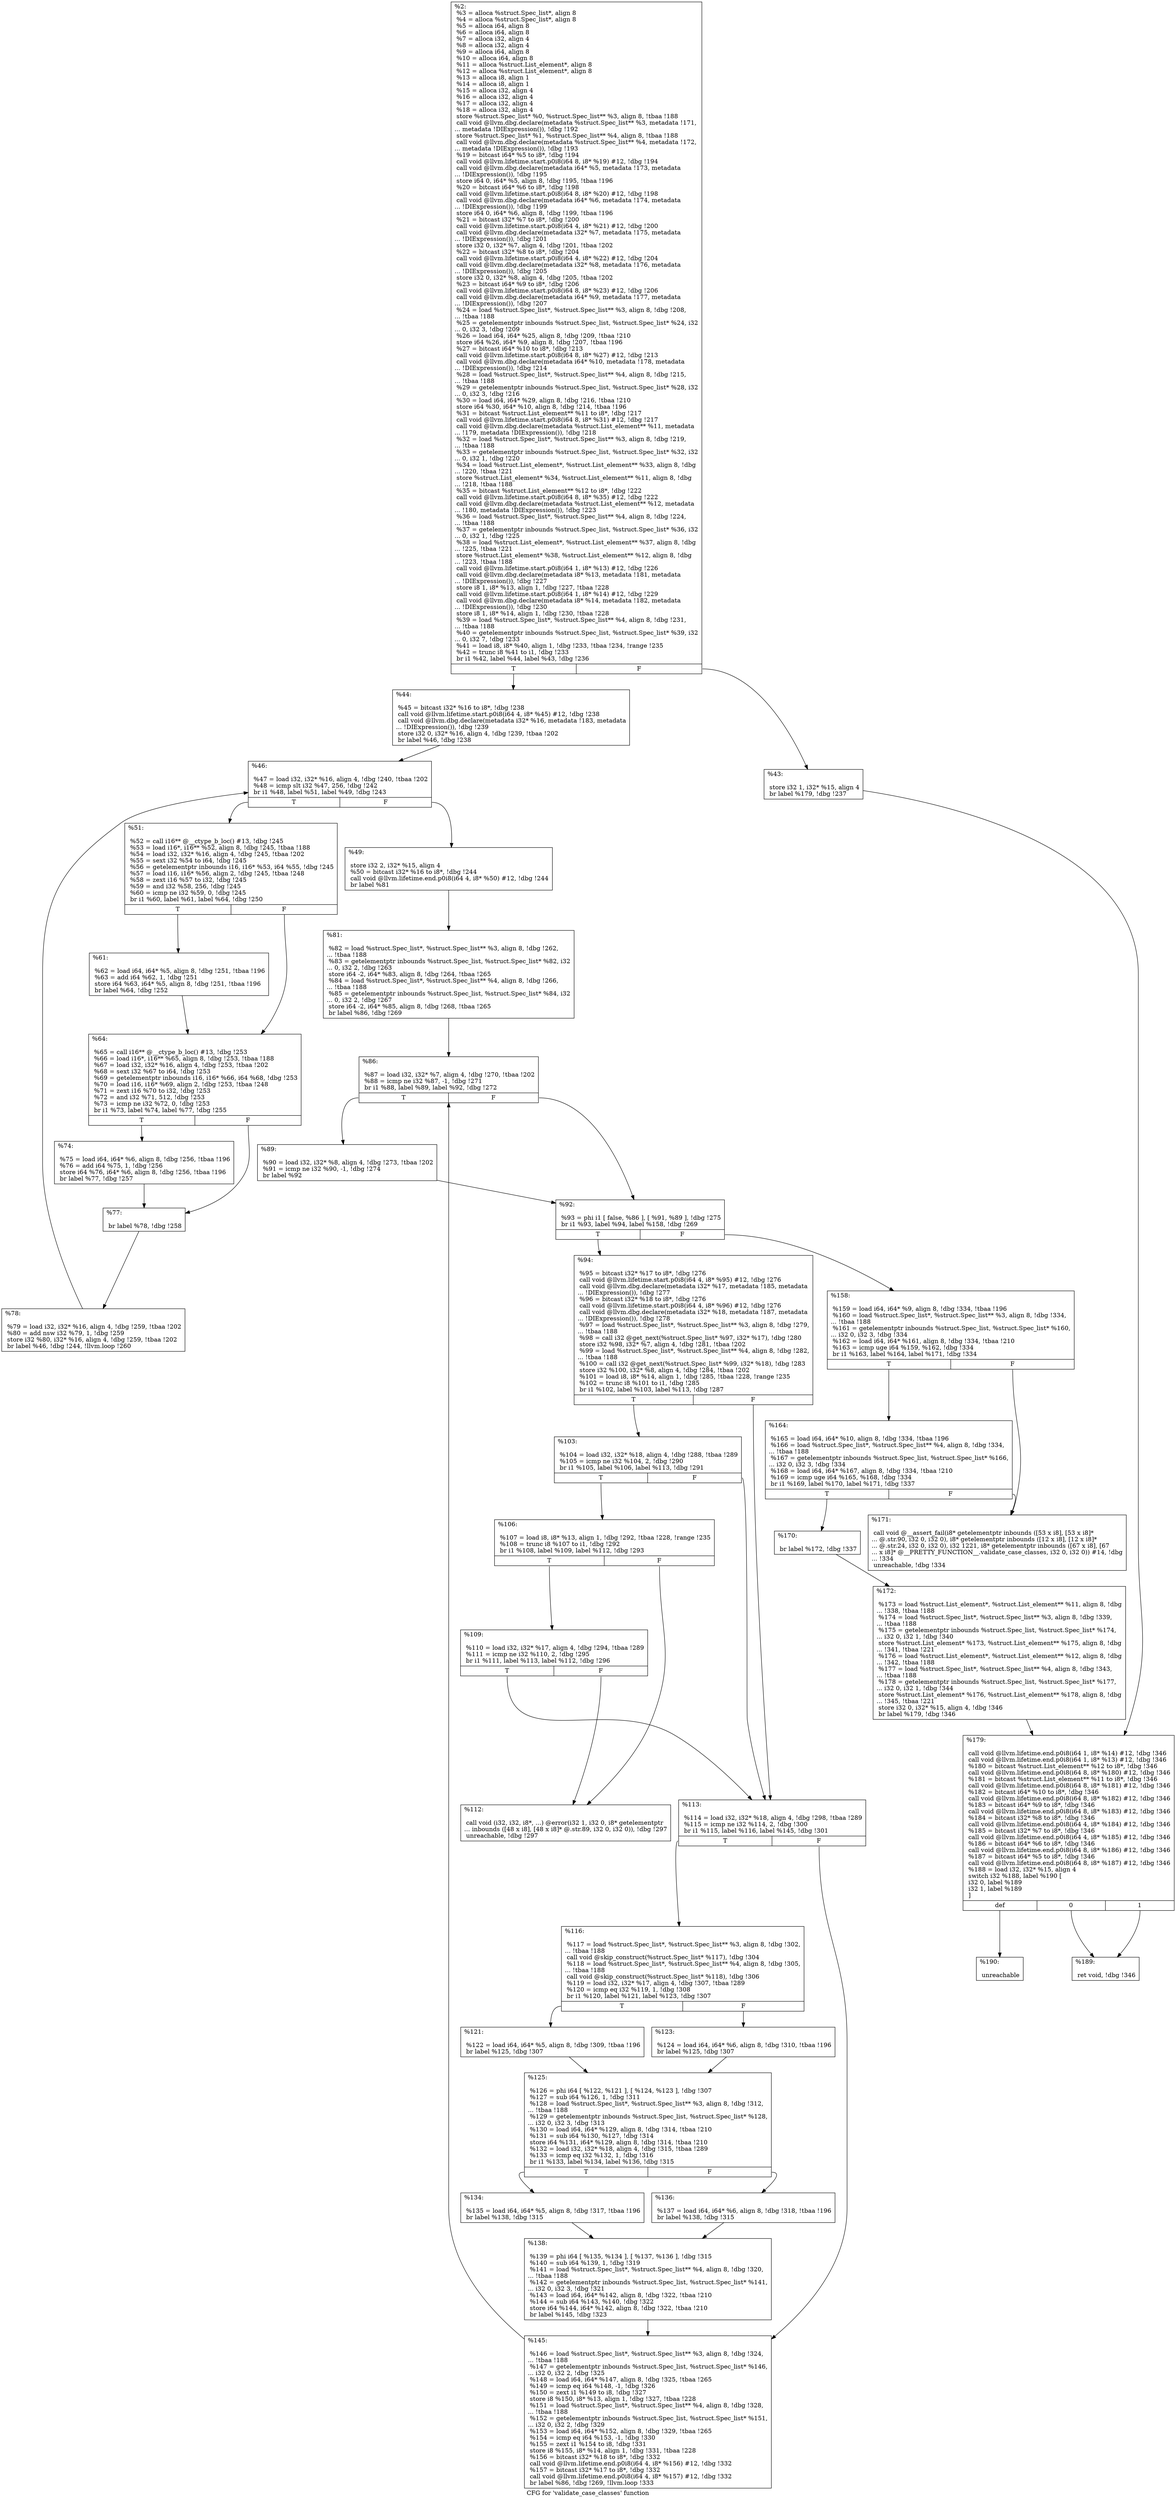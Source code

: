 digraph "CFG for 'validate_case_classes' function" {
	label="CFG for 'validate_case_classes' function";

	Node0x1410320 [shape=record,label="{%2:\l  %3 = alloca %struct.Spec_list*, align 8\l  %4 = alloca %struct.Spec_list*, align 8\l  %5 = alloca i64, align 8\l  %6 = alloca i64, align 8\l  %7 = alloca i32, align 4\l  %8 = alloca i32, align 4\l  %9 = alloca i64, align 8\l  %10 = alloca i64, align 8\l  %11 = alloca %struct.List_element*, align 8\l  %12 = alloca %struct.List_element*, align 8\l  %13 = alloca i8, align 1\l  %14 = alloca i8, align 1\l  %15 = alloca i32, align 4\l  %16 = alloca i32, align 4\l  %17 = alloca i32, align 4\l  %18 = alloca i32, align 4\l  store %struct.Spec_list* %0, %struct.Spec_list** %3, align 8, !tbaa !188\l  call void @llvm.dbg.declare(metadata %struct.Spec_list** %3, metadata !171,\l... metadata !DIExpression()), !dbg !192\l  store %struct.Spec_list* %1, %struct.Spec_list** %4, align 8, !tbaa !188\l  call void @llvm.dbg.declare(metadata %struct.Spec_list** %4, metadata !172,\l... metadata !DIExpression()), !dbg !193\l  %19 = bitcast i64* %5 to i8*, !dbg !194\l  call void @llvm.lifetime.start.p0i8(i64 8, i8* %19) #12, !dbg !194\l  call void @llvm.dbg.declare(metadata i64* %5, metadata !173, metadata\l... !DIExpression()), !dbg !195\l  store i64 0, i64* %5, align 8, !dbg !195, !tbaa !196\l  %20 = bitcast i64* %6 to i8*, !dbg !198\l  call void @llvm.lifetime.start.p0i8(i64 8, i8* %20) #12, !dbg !198\l  call void @llvm.dbg.declare(metadata i64* %6, metadata !174, metadata\l... !DIExpression()), !dbg !199\l  store i64 0, i64* %6, align 8, !dbg !199, !tbaa !196\l  %21 = bitcast i32* %7 to i8*, !dbg !200\l  call void @llvm.lifetime.start.p0i8(i64 4, i8* %21) #12, !dbg !200\l  call void @llvm.dbg.declare(metadata i32* %7, metadata !175, metadata\l... !DIExpression()), !dbg !201\l  store i32 0, i32* %7, align 4, !dbg !201, !tbaa !202\l  %22 = bitcast i32* %8 to i8*, !dbg !204\l  call void @llvm.lifetime.start.p0i8(i64 4, i8* %22) #12, !dbg !204\l  call void @llvm.dbg.declare(metadata i32* %8, metadata !176, metadata\l... !DIExpression()), !dbg !205\l  store i32 0, i32* %8, align 4, !dbg !205, !tbaa !202\l  %23 = bitcast i64* %9 to i8*, !dbg !206\l  call void @llvm.lifetime.start.p0i8(i64 8, i8* %23) #12, !dbg !206\l  call void @llvm.dbg.declare(metadata i64* %9, metadata !177, metadata\l... !DIExpression()), !dbg !207\l  %24 = load %struct.Spec_list*, %struct.Spec_list** %3, align 8, !dbg !208,\l... !tbaa !188\l  %25 = getelementptr inbounds %struct.Spec_list, %struct.Spec_list* %24, i32\l... 0, i32 3, !dbg !209\l  %26 = load i64, i64* %25, align 8, !dbg !209, !tbaa !210\l  store i64 %26, i64* %9, align 8, !dbg !207, !tbaa !196\l  %27 = bitcast i64* %10 to i8*, !dbg !213\l  call void @llvm.lifetime.start.p0i8(i64 8, i8* %27) #12, !dbg !213\l  call void @llvm.dbg.declare(metadata i64* %10, metadata !178, metadata\l... !DIExpression()), !dbg !214\l  %28 = load %struct.Spec_list*, %struct.Spec_list** %4, align 8, !dbg !215,\l... !tbaa !188\l  %29 = getelementptr inbounds %struct.Spec_list, %struct.Spec_list* %28, i32\l... 0, i32 3, !dbg !216\l  %30 = load i64, i64* %29, align 8, !dbg !216, !tbaa !210\l  store i64 %30, i64* %10, align 8, !dbg !214, !tbaa !196\l  %31 = bitcast %struct.List_element** %11 to i8*, !dbg !217\l  call void @llvm.lifetime.start.p0i8(i64 8, i8* %31) #12, !dbg !217\l  call void @llvm.dbg.declare(metadata %struct.List_element** %11, metadata\l... !179, metadata !DIExpression()), !dbg !218\l  %32 = load %struct.Spec_list*, %struct.Spec_list** %3, align 8, !dbg !219,\l... !tbaa !188\l  %33 = getelementptr inbounds %struct.Spec_list, %struct.Spec_list* %32, i32\l... 0, i32 1, !dbg !220\l  %34 = load %struct.List_element*, %struct.List_element** %33, align 8, !dbg\l... !220, !tbaa !221\l  store %struct.List_element* %34, %struct.List_element** %11, align 8, !dbg\l... !218, !tbaa !188\l  %35 = bitcast %struct.List_element** %12 to i8*, !dbg !222\l  call void @llvm.lifetime.start.p0i8(i64 8, i8* %35) #12, !dbg !222\l  call void @llvm.dbg.declare(metadata %struct.List_element** %12, metadata\l... !180, metadata !DIExpression()), !dbg !223\l  %36 = load %struct.Spec_list*, %struct.Spec_list** %4, align 8, !dbg !224,\l... !tbaa !188\l  %37 = getelementptr inbounds %struct.Spec_list, %struct.Spec_list* %36, i32\l... 0, i32 1, !dbg !225\l  %38 = load %struct.List_element*, %struct.List_element** %37, align 8, !dbg\l... !225, !tbaa !221\l  store %struct.List_element* %38, %struct.List_element** %12, align 8, !dbg\l... !223, !tbaa !188\l  call void @llvm.lifetime.start.p0i8(i64 1, i8* %13) #12, !dbg !226\l  call void @llvm.dbg.declare(metadata i8* %13, metadata !181, metadata\l... !DIExpression()), !dbg !227\l  store i8 1, i8* %13, align 1, !dbg !227, !tbaa !228\l  call void @llvm.lifetime.start.p0i8(i64 1, i8* %14) #12, !dbg !229\l  call void @llvm.dbg.declare(metadata i8* %14, metadata !182, metadata\l... !DIExpression()), !dbg !230\l  store i8 1, i8* %14, align 1, !dbg !230, !tbaa !228\l  %39 = load %struct.Spec_list*, %struct.Spec_list** %4, align 8, !dbg !231,\l... !tbaa !188\l  %40 = getelementptr inbounds %struct.Spec_list, %struct.Spec_list* %39, i32\l... 0, i32 7, !dbg !233\l  %41 = load i8, i8* %40, align 1, !dbg !233, !tbaa !234, !range !235\l  %42 = trunc i8 %41 to i1, !dbg !233\l  br i1 %42, label %44, label %43, !dbg !236\l|{<s0>T|<s1>F}}"];
	Node0x1410320:s0 -> Node0x1412060;
	Node0x1410320:s1 -> Node0x1412010;
	Node0x1412010 [shape=record,label="{%43:\l\l  store i32 1, i32* %15, align 4\l  br label %179, !dbg !237\l}"];
	Node0x1412010 -> Node0x1412a60;
	Node0x1412060 [shape=record,label="{%44:\l\l  %45 = bitcast i32* %16 to i8*, !dbg !238\l  call void @llvm.lifetime.start.p0i8(i64 4, i8* %45) #12, !dbg !238\l  call void @llvm.dbg.declare(metadata i32* %16, metadata !183, metadata\l... !DIExpression()), !dbg !239\l  store i32 0, i32* %16, align 4, !dbg !239, !tbaa !202\l  br label %46, !dbg !238\l}"];
	Node0x1412060 -> Node0x14120b0;
	Node0x14120b0 [shape=record,label="{%46:\l\l  %47 = load i32, i32* %16, align 4, !dbg !240, !tbaa !202\l  %48 = icmp slt i32 %47, 256, !dbg !242\l  br i1 %48, label %51, label %49, !dbg !243\l|{<s0>T|<s1>F}}"];
	Node0x14120b0:s0 -> Node0x1412150;
	Node0x14120b0:s1 -> Node0x1412100;
	Node0x1412100 [shape=record,label="{%49:\l\l  store i32 2, i32* %15, align 4\l  %50 = bitcast i32* %16 to i8*, !dbg !244\l  call void @llvm.lifetime.end.p0i8(i64 4, i8* %50) #12, !dbg !244\l  br label %81\l}"];
	Node0x1412100 -> Node0x1412330;
	Node0x1412150 [shape=record,label="{%51:\l\l  %52 = call i16** @__ctype_b_loc() #13, !dbg !245\l  %53 = load i16*, i16** %52, align 8, !dbg !245, !tbaa !188\l  %54 = load i32, i32* %16, align 4, !dbg !245, !tbaa !202\l  %55 = sext i32 %54 to i64, !dbg !245\l  %56 = getelementptr inbounds i16, i16* %53, i64 %55, !dbg !245\l  %57 = load i16, i16* %56, align 2, !dbg !245, !tbaa !248\l  %58 = zext i16 %57 to i32, !dbg !245\l  %59 = and i32 %58, 256, !dbg !245\l  %60 = icmp ne i32 %59, 0, !dbg !245\l  br i1 %60, label %61, label %64, !dbg !250\l|{<s0>T|<s1>F}}"];
	Node0x1412150:s0 -> Node0x14121a0;
	Node0x1412150:s1 -> Node0x14121f0;
	Node0x14121a0 [shape=record,label="{%61:\l\l  %62 = load i64, i64* %5, align 8, !dbg !251, !tbaa !196\l  %63 = add i64 %62, 1, !dbg !251\l  store i64 %63, i64* %5, align 8, !dbg !251, !tbaa !196\l  br label %64, !dbg !252\l}"];
	Node0x14121a0 -> Node0x14121f0;
	Node0x14121f0 [shape=record,label="{%64:\l\l  %65 = call i16** @__ctype_b_loc() #13, !dbg !253\l  %66 = load i16*, i16** %65, align 8, !dbg !253, !tbaa !188\l  %67 = load i32, i32* %16, align 4, !dbg !253, !tbaa !202\l  %68 = sext i32 %67 to i64, !dbg !253\l  %69 = getelementptr inbounds i16, i16* %66, i64 %68, !dbg !253\l  %70 = load i16, i16* %69, align 2, !dbg !253, !tbaa !248\l  %71 = zext i16 %70 to i32, !dbg !253\l  %72 = and i32 %71, 512, !dbg !253\l  %73 = icmp ne i32 %72, 0, !dbg !253\l  br i1 %73, label %74, label %77, !dbg !255\l|{<s0>T|<s1>F}}"];
	Node0x14121f0:s0 -> Node0x1412240;
	Node0x14121f0:s1 -> Node0x1412290;
	Node0x1412240 [shape=record,label="{%74:\l\l  %75 = load i64, i64* %6, align 8, !dbg !256, !tbaa !196\l  %76 = add i64 %75, 1, !dbg !256\l  store i64 %76, i64* %6, align 8, !dbg !256, !tbaa !196\l  br label %77, !dbg !257\l}"];
	Node0x1412240 -> Node0x1412290;
	Node0x1412290 [shape=record,label="{%77:\l\l  br label %78, !dbg !258\l}"];
	Node0x1412290 -> Node0x14122e0;
	Node0x14122e0 [shape=record,label="{%78:\l\l  %79 = load i32, i32* %16, align 4, !dbg !259, !tbaa !202\l  %80 = add nsw i32 %79, 1, !dbg !259\l  store i32 %80, i32* %16, align 4, !dbg !259, !tbaa !202\l  br label %46, !dbg !244, !llvm.loop !260\l}"];
	Node0x14122e0 -> Node0x14120b0;
	Node0x1412330 [shape=record,label="{%81:\l\l  %82 = load %struct.Spec_list*, %struct.Spec_list** %3, align 8, !dbg !262,\l... !tbaa !188\l  %83 = getelementptr inbounds %struct.Spec_list, %struct.Spec_list* %82, i32\l... 0, i32 2, !dbg !263\l  store i64 -2, i64* %83, align 8, !dbg !264, !tbaa !265\l  %84 = load %struct.Spec_list*, %struct.Spec_list** %4, align 8, !dbg !266,\l... !tbaa !188\l  %85 = getelementptr inbounds %struct.Spec_list, %struct.Spec_list* %84, i32\l... 0, i32 2, !dbg !267\l  store i64 -2, i64* %85, align 8, !dbg !268, !tbaa !265\l  br label %86, !dbg !269\l}"];
	Node0x1412330 -> Node0x1412380;
	Node0x1412380 [shape=record,label="{%86:\l\l  %87 = load i32, i32* %7, align 4, !dbg !270, !tbaa !202\l  %88 = icmp ne i32 %87, -1, !dbg !271\l  br i1 %88, label %89, label %92, !dbg !272\l|{<s0>T|<s1>F}}"];
	Node0x1412380:s0 -> Node0x14123d0;
	Node0x1412380:s1 -> Node0x1412420;
	Node0x14123d0 [shape=record,label="{%89:\l\l  %90 = load i32, i32* %8, align 4, !dbg !273, !tbaa !202\l  %91 = icmp ne i32 %90, -1, !dbg !274\l  br label %92\l}"];
	Node0x14123d0 -> Node0x1412420;
	Node0x1412420 [shape=record,label="{%92:\l\l  %93 = phi i1 [ false, %86 ], [ %91, %89 ], !dbg !275\l  br i1 %93, label %94, label %158, !dbg !269\l|{<s0>T|<s1>F}}"];
	Node0x1412420:s0 -> Node0x1412470;
	Node0x1412420:s1 -> Node0x14128d0;
	Node0x1412470 [shape=record,label="{%94:\l\l  %95 = bitcast i32* %17 to i8*, !dbg !276\l  call void @llvm.lifetime.start.p0i8(i64 4, i8* %95) #12, !dbg !276\l  call void @llvm.dbg.declare(metadata i32* %17, metadata !185, metadata\l... !DIExpression()), !dbg !277\l  %96 = bitcast i32* %18 to i8*, !dbg !276\l  call void @llvm.lifetime.start.p0i8(i64 4, i8* %96) #12, !dbg !276\l  call void @llvm.dbg.declare(metadata i32* %18, metadata !187, metadata\l... !DIExpression()), !dbg !278\l  %97 = load %struct.Spec_list*, %struct.Spec_list** %3, align 8, !dbg !279,\l... !tbaa !188\l  %98 = call i32 @get_next(%struct.Spec_list* %97, i32* %17), !dbg !280\l  store i32 %98, i32* %7, align 4, !dbg !281, !tbaa !202\l  %99 = load %struct.Spec_list*, %struct.Spec_list** %4, align 8, !dbg !282,\l... !tbaa !188\l  %100 = call i32 @get_next(%struct.Spec_list* %99, i32* %18), !dbg !283\l  store i32 %100, i32* %8, align 4, !dbg !284, !tbaa !202\l  %101 = load i8, i8* %14, align 1, !dbg !285, !tbaa !228, !range !235\l  %102 = trunc i8 %101 to i1, !dbg !285\l  br i1 %102, label %103, label %113, !dbg !287\l|{<s0>T|<s1>F}}"];
	Node0x1412470:s0 -> Node0x14124c0;
	Node0x1412470:s1 -> Node0x1412600;
	Node0x14124c0 [shape=record,label="{%103:\l\l  %104 = load i32, i32* %18, align 4, !dbg !288, !tbaa !289\l  %105 = icmp ne i32 %104, 2, !dbg !290\l  br i1 %105, label %106, label %113, !dbg !291\l|{<s0>T|<s1>F}}"];
	Node0x14124c0:s0 -> Node0x1412510;
	Node0x14124c0:s1 -> Node0x1412600;
	Node0x1412510 [shape=record,label="{%106:\l\l  %107 = load i8, i8* %13, align 1, !dbg !292, !tbaa !228, !range !235\l  %108 = trunc i8 %107 to i1, !dbg !292\l  br i1 %108, label %109, label %112, !dbg !293\l|{<s0>T|<s1>F}}"];
	Node0x1412510:s0 -> Node0x1412560;
	Node0x1412510:s1 -> Node0x14125b0;
	Node0x1412560 [shape=record,label="{%109:\l\l  %110 = load i32, i32* %17, align 4, !dbg !294, !tbaa !289\l  %111 = icmp ne i32 %110, 2, !dbg !295\l  br i1 %111, label %113, label %112, !dbg !296\l|{<s0>T|<s1>F}}"];
	Node0x1412560:s0 -> Node0x1412600;
	Node0x1412560:s1 -> Node0x14125b0;
	Node0x14125b0 [shape=record,label="{%112:\l\l  call void (i32, i32, i8*, ...) @error(i32 1, i32 0, i8* getelementptr\l... inbounds ([48 x i8], [48 x i8]* @.str.89, i32 0, i32 0)), !dbg !297\l  unreachable, !dbg !297\l}"];
	Node0x1412600 [shape=record,label="{%113:\l\l  %114 = load i32, i32* %18, align 4, !dbg !298, !tbaa !289\l  %115 = icmp ne i32 %114, 2, !dbg !300\l  br i1 %115, label %116, label %145, !dbg !301\l|{<s0>T|<s1>F}}"];
	Node0x1412600:s0 -> Node0x1412650;
	Node0x1412600:s1 -> Node0x1412880;
	Node0x1412650 [shape=record,label="{%116:\l\l  %117 = load %struct.Spec_list*, %struct.Spec_list** %3, align 8, !dbg !302,\l... !tbaa !188\l  call void @skip_construct(%struct.Spec_list* %117), !dbg !304\l  %118 = load %struct.Spec_list*, %struct.Spec_list** %4, align 8, !dbg !305,\l... !tbaa !188\l  call void @skip_construct(%struct.Spec_list* %118), !dbg !306\l  %119 = load i32, i32* %17, align 4, !dbg !307, !tbaa !289\l  %120 = icmp eq i32 %119, 1, !dbg !308\l  br i1 %120, label %121, label %123, !dbg !307\l|{<s0>T|<s1>F}}"];
	Node0x1412650:s0 -> Node0x14126a0;
	Node0x1412650:s1 -> Node0x14126f0;
	Node0x14126a0 [shape=record,label="{%121:\l\l  %122 = load i64, i64* %5, align 8, !dbg !309, !tbaa !196\l  br label %125, !dbg !307\l}"];
	Node0x14126a0 -> Node0x1412740;
	Node0x14126f0 [shape=record,label="{%123:\l\l  %124 = load i64, i64* %6, align 8, !dbg !310, !tbaa !196\l  br label %125, !dbg !307\l}"];
	Node0x14126f0 -> Node0x1412740;
	Node0x1412740 [shape=record,label="{%125:\l\l  %126 = phi i64 [ %122, %121 ], [ %124, %123 ], !dbg !307\l  %127 = sub i64 %126, 1, !dbg !311\l  %128 = load %struct.Spec_list*, %struct.Spec_list** %3, align 8, !dbg !312,\l... !tbaa !188\l  %129 = getelementptr inbounds %struct.Spec_list, %struct.Spec_list* %128,\l... i32 0, i32 3, !dbg !313\l  %130 = load i64, i64* %129, align 8, !dbg !314, !tbaa !210\l  %131 = sub i64 %130, %127, !dbg !314\l  store i64 %131, i64* %129, align 8, !dbg !314, !tbaa !210\l  %132 = load i32, i32* %18, align 4, !dbg !315, !tbaa !289\l  %133 = icmp eq i32 %132, 1, !dbg !316\l  br i1 %133, label %134, label %136, !dbg !315\l|{<s0>T|<s1>F}}"];
	Node0x1412740:s0 -> Node0x1412790;
	Node0x1412740:s1 -> Node0x14127e0;
	Node0x1412790 [shape=record,label="{%134:\l\l  %135 = load i64, i64* %5, align 8, !dbg !317, !tbaa !196\l  br label %138, !dbg !315\l}"];
	Node0x1412790 -> Node0x1412830;
	Node0x14127e0 [shape=record,label="{%136:\l\l  %137 = load i64, i64* %6, align 8, !dbg !318, !tbaa !196\l  br label %138, !dbg !315\l}"];
	Node0x14127e0 -> Node0x1412830;
	Node0x1412830 [shape=record,label="{%138:\l\l  %139 = phi i64 [ %135, %134 ], [ %137, %136 ], !dbg !315\l  %140 = sub i64 %139, 1, !dbg !319\l  %141 = load %struct.Spec_list*, %struct.Spec_list** %4, align 8, !dbg !320,\l... !tbaa !188\l  %142 = getelementptr inbounds %struct.Spec_list, %struct.Spec_list* %141,\l... i32 0, i32 3, !dbg !321\l  %143 = load i64, i64* %142, align 8, !dbg !322, !tbaa !210\l  %144 = sub i64 %143, %140, !dbg !322\l  store i64 %144, i64* %142, align 8, !dbg !322, !tbaa !210\l  br label %145, !dbg !323\l}"];
	Node0x1412830 -> Node0x1412880;
	Node0x1412880 [shape=record,label="{%145:\l\l  %146 = load %struct.Spec_list*, %struct.Spec_list** %3, align 8, !dbg !324,\l... !tbaa !188\l  %147 = getelementptr inbounds %struct.Spec_list, %struct.Spec_list* %146,\l... i32 0, i32 2, !dbg !325\l  %148 = load i64, i64* %147, align 8, !dbg !325, !tbaa !265\l  %149 = icmp eq i64 %148, -1, !dbg !326\l  %150 = zext i1 %149 to i8, !dbg !327\l  store i8 %150, i8* %13, align 1, !dbg !327, !tbaa !228\l  %151 = load %struct.Spec_list*, %struct.Spec_list** %4, align 8, !dbg !328,\l... !tbaa !188\l  %152 = getelementptr inbounds %struct.Spec_list, %struct.Spec_list* %151,\l... i32 0, i32 2, !dbg !329\l  %153 = load i64, i64* %152, align 8, !dbg !329, !tbaa !265\l  %154 = icmp eq i64 %153, -1, !dbg !330\l  %155 = zext i1 %154 to i8, !dbg !331\l  store i8 %155, i8* %14, align 1, !dbg !331, !tbaa !228\l  %156 = bitcast i32* %18 to i8*, !dbg !332\l  call void @llvm.lifetime.end.p0i8(i64 4, i8* %156) #12, !dbg !332\l  %157 = bitcast i32* %17 to i8*, !dbg !332\l  call void @llvm.lifetime.end.p0i8(i64 4, i8* %157) #12, !dbg !332\l  br label %86, !dbg !269, !llvm.loop !333\l}"];
	Node0x1412880 -> Node0x1412380;
	Node0x14128d0 [shape=record,label="{%158:\l\l  %159 = load i64, i64* %9, align 8, !dbg !334, !tbaa !196\l  %160 = load %struct.Spec_list*, %struct.Spec_list** %3, align 8, !dbg !334,\l... !tbaa !188\l  %161 = getelementptr inbounds %struct.Spec_list, %struct.Spec_list* %160,\l... i32 0, i32 3, !dbg !334\l  %162 = load i64, i64* %161, align 8, !dbg !334, !tbaa !210\l  %163 = icmp uge i64 %159, %162, !dbg !334\l  br i1 %163, label %164, label %171, !dbg !334\l|{<s0>T|<s1>F}}"];
	Node0x14128d0:s0 -> Node0x1412920;
	Node0x14128d0:s1 -> Node0x14129c0;
	Node0x1412920 [shape=record,label="{%164:\l\l  %165 = load i64, i64* %10, align 8, !dbg !334, !tbaa !196\l  %166 = load %struct.Spec_list*, %struct.Spec_list** %4, align 8, !dbg !334,\l... !tbaa !188\l  %167 = getelementptr inbounds %struct.Spec_list, %struct.Spec_list* %166,\l... i32 0, i32 3, !dbg !334\l  %168 = load i64, i64* %167, align 8, !dbg !334, !tbaa !210\l  %169 = icmp uge i64 %165, %168, !dbg !334\l  br i1 %169, label %170, label %171, !dbg !337\l|{<s0>T|<s1>F}}"];
	Node0x1412920:s0 -> Node0x1412970;
	Node0x1412920:s1 -> Node0x14129c0;
	Node0x1412970 [shape=record,label="{%170:\l\l  br label %172, !dbg !337\l}"];
	Node0x1412970 -> Node0x1412a10;
	Node0x14129c0 [shape=record,label="{%171:\l\l  call void @__assert_fail(i8* getelementptr inbounds ([53 x i8], [53 x i8]*\l... @.str.90, i32 0, i32 0), i8* getelementptr inbounds ([12 x i8], [12 x i8]*\l... @.str.24, i32 0, i32 0), i32 1221, i8* getelementptr inbounds ([67 x i8], [67\l... x i8]* @__PRETTY_FUNCTION__.validate_case_classes, i32 0, i32 0)) #14, !dbg\l... !334\l  unreachable, !dbg !334\l}"];
	Node0x1412a10 [shape=record,label="{%172:\l\l  %173 = load %struct.List_element*, %struct.List_element** %11, align 8, !dbg\l... !338, !tbaa !188\l  %174 = load %struct.Spec_list*, %struct.Spec_list** %3, align 8, !dbg !339,\l... !tbaa !188\l  %175 = getelementptr inbounds %struct.Spec_list, %struct.Spec_list* %174,\l... i32 0, i32 1, !dbg !340\l  store %struct.List_element* %173, %struct.List_element** %175, align 8, !dbg\l... !341, !tbaa !221\l  %176 = load %struct.List_element*, %struct.List_element** %12, align 8, !dbg\l... !342, !tbaa !188\l  %177 = load %struct.Spec_list*, %struct.Spec_list** %4, align 8, !dbg !343,\l... !tbaa !188\l  %178 = getelementptr inbounds %struct.Spec_list, %struct.Spec_list* %177,\l... i32 0, i32 1, !dbg !344\l  store %struct.List_element* %176, %struct.List_element** %178, align 8, !dbg\l... !345, !tbaa !221\l  store i32 0, i32* %15, align 4, !dbg !346\l  br label %179, !dbg !346\l}"];
	Node0x1412a10 -> Node0x1412a60;
	Node0x1412a60 [shape=record,label="{%179:\l\l  call void @llvm.lifetime.end.p0i8(i64 1, i8* %14) #12, !dbg !346\l  call void @llvm.lifetime.end.p0i8(i64 1, i8* %13) #12, !dbg !346\l  %180 = bitcast %struct.List_element** %12 to i8*, !dbg !346\l  call void @llvm.lifetime.end.p0i8(i64 8, i8* %180) #12, !dbg !346\l  %181 = bitcast %struct.List_element** %11 to i8*, !dbg !346\l  call void @llvm.lifetime.end.p0i8(i64 8, i8* %181) #12, !dbg !346\l  %182 = bitcast i64* %10 to i8*, !dbg !346\l  call void @llvm.lifetime.end.p0i8(i64 8, i8* %182) #12, !dbg !346\l  %183 = bitcast i64* %9 to i8*, !dbg !346\l  call void @llvm.lifetime.end.p0i8(i64 8, i8* %183) #12, !dbg !346\l  %184 = bitcast i32* %8 to i8*, !dbg !346\l  call void @llvm.lifetime.end.p0i8(i64 4, i8* %184) #12, !dbg !346\l  %185 = bitcast i32* %7 to i8*, !dbg !346\l  call void @llvm.lifetime.end.p0i8(i64 4, i8* %185) #12, !dbg !346\l  %186 = bitcast i64* %6 to i8*, !dbg !346\l  call void @llvm.lifetime.end.p0i8(i64 8, i8* %186) #12, !dbg !346\l  %187 = bitcast i64* %5 to i8*, !dbg !346\l  call void @llvm.lifetime.end.p0i8(i64 8, i8* %187) #12, !dbg !346\l  %188 = load i32, i32* %15, align 4\l  switch i32 %188, label %190 [\l    i32 0, label %189\l    i32 1, label %189\l  ]\l|{<s0>def|<s1>0|<s2>1}}"];
	Node0x1412a60:s0 -> Node0x1412b00;
	Node0x1412a60:s1 -> Node0x1412ab0;
	Node0x1412a60:s2 -> Node0x1412ab0;
	Node0x1412ab0 [shape=record,label="{%189:\l\l  ret void, !dbg !346\l}"];
	Node0x1412b00 [shape=record,label="{%190:\l\l  unreachable\l}"];
}
